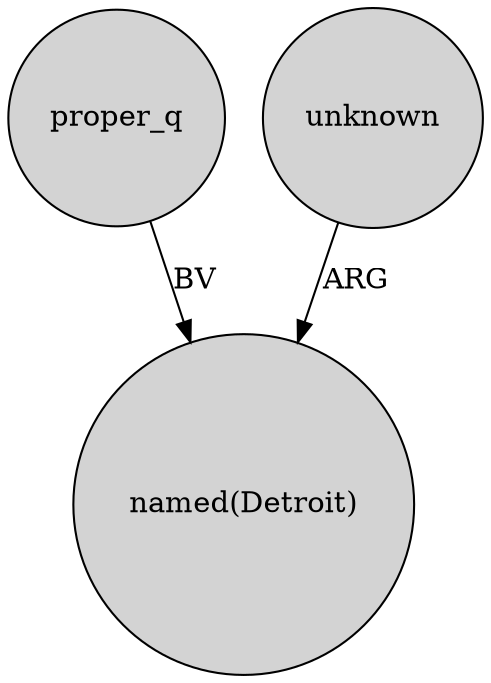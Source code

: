 digraph {
	node [shape=circle style=filled]
	proper_q -> "named(Detroit)" [label=BV]
	unknown -> "named(Detroit)" [label=ARG]
}
